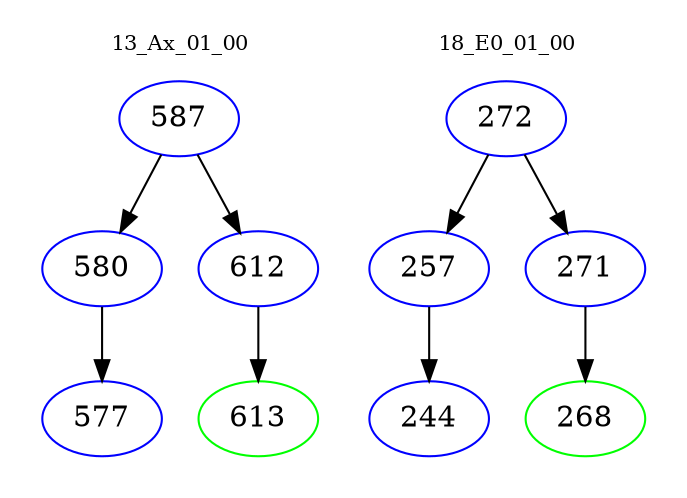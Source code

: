 digraph{
subgraph cluster_0 {
color = white
label = "13_Ax_01_00";
fontsize=10;
T0_587 [label="587", color="blue"]
T0_587 -> T0_580 [color="black"]
T0_580 [label="580", color="blue"]
T0_580 -> T0_577 [color="black"]
T0_577 [label="577", color="blue"]
T0_587 -> T0_612 [color="black"]
T0_612 [label="612", color="blue"]
T0_612 -> T0_613 [color="black"]
T0_613 [label="613", color="green"]
}
subgraph cluster_1 {
color = white
label = "18_E0_01_00";
fontsize=10;
T1_272 [label="272", color="blue"]
T1_272 -> T1_257 [color="black"]
T1_257 [label="257", color="blue"]
T1_257 -> T1_244 [color="black"]
T1_244 [label="244", color="blue"]
T1_272 -> T1_271 [color="black"]
T1_271 [label="271", color="blue"]
T1_271 -> T1_268 [color="black"]
T1_268 [label="268", color="green"]
}
}
